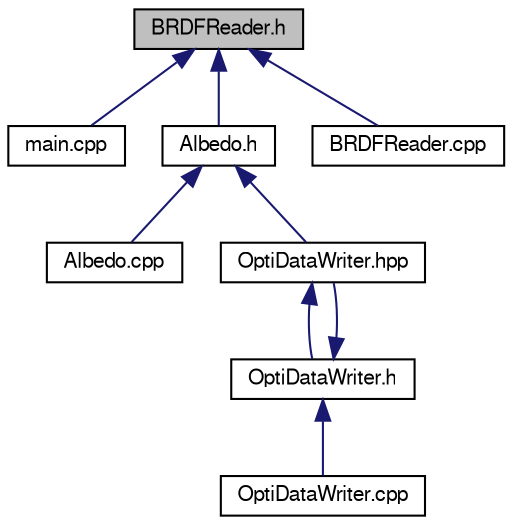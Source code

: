 digraph "BRDFReader.h"
{
 // LATEX_PDF_SIZE
  edge [fontname="FreeSans",fontsize="10",labelfontname="FreeSans",labelfontsize="10"];
  node [fontname="FreeSans",fontsize="10",shape=record];
  Node10 [label="BRDFReader.h",height=0.2,width=0.4,color="black", fillcolor="grey75", style="filled", fontcolor="black",tooltip=" "];
  Node10 -> Node11 [dir="back",color="midnightblue",fontsize="10",style="solid",fontname="FreeSans"];
  Node11 [label="main.cpp",height=0.2,width=0.4,color="black", fillcolor="white", style="filled",URL="$main_8cpp.html",tooltip=" "];
  Node10 -> Node12 [dir="back",color="midnightblue",fontsize="10",style="solid",fontname="FreeSans"];
  Node12 [label="Albedo.h",height=0.2,width=0.4,color="black", fillcolor="white", style="filled",URL="$_albedo_8h.html",tooltip=" "];
  Node12 -> Node13 [dir="back",color="midnightblue",fontsize="10",style="solid",fontname="FreeSans"];
  Node13 [label="Albedo.cpp",height=0.2,width=0.4,color="black", fillcolor="white", style="filled",URL="$_albedo_8cpp.html",tooltip=" "];
  Node12 -> Node14 [dir="back",color="midnightblue",fontsize="10",style="solid",fontname="FreeSans"];
  Node14 [label="OptiDataWriter.hpp",height=0.2,width=0.4,color="black", fillcolor="white", style="filled",URL="$_opti_data_writer_8hpp.html",tooltip=" "];
  Node14 -> Node15 [dir="back",color="midnightblue",fontsize="10",style="solid",fontname="FreeSans"];
  Node15 [label="OptiDataWriter.h",height=0.2,width=0.4,color="black", fillcolor="white", style="filled",URL="$_opti_data_writer_8h.html",tooltip="Provides the functions to write latent space data needed for BRDFs reconstruction and latent space vi..."];
  Node15 -> Node16 [dir="back",color="midnightblue",fontsize="10",style="solid",fontname="FreeSans"];
  Node16 [label="OptiDataWriter.cpp",height=0.2,width=0.4,color="black", fillcolor="white", style="filled",URL="$_opti_data_writer_8cpp.html",tooltip=" "];
  Node15 -> Node14 [dir="back",color="midnightblue",fontsize="10",style="solid",fontname="FreeSans"];
  Node10 -> Node17 [dir="back",color="midnightblue",fontsize="10",style="solid",fontname="FreeSans"];
  Node17 [label="BRDFReader.cpp",height=0.2,width=0.4,color="black", fillcolor="white", style="filled",URL="$_b_r_d_f_reader_8cpp.html",tooltip=" "];
}
